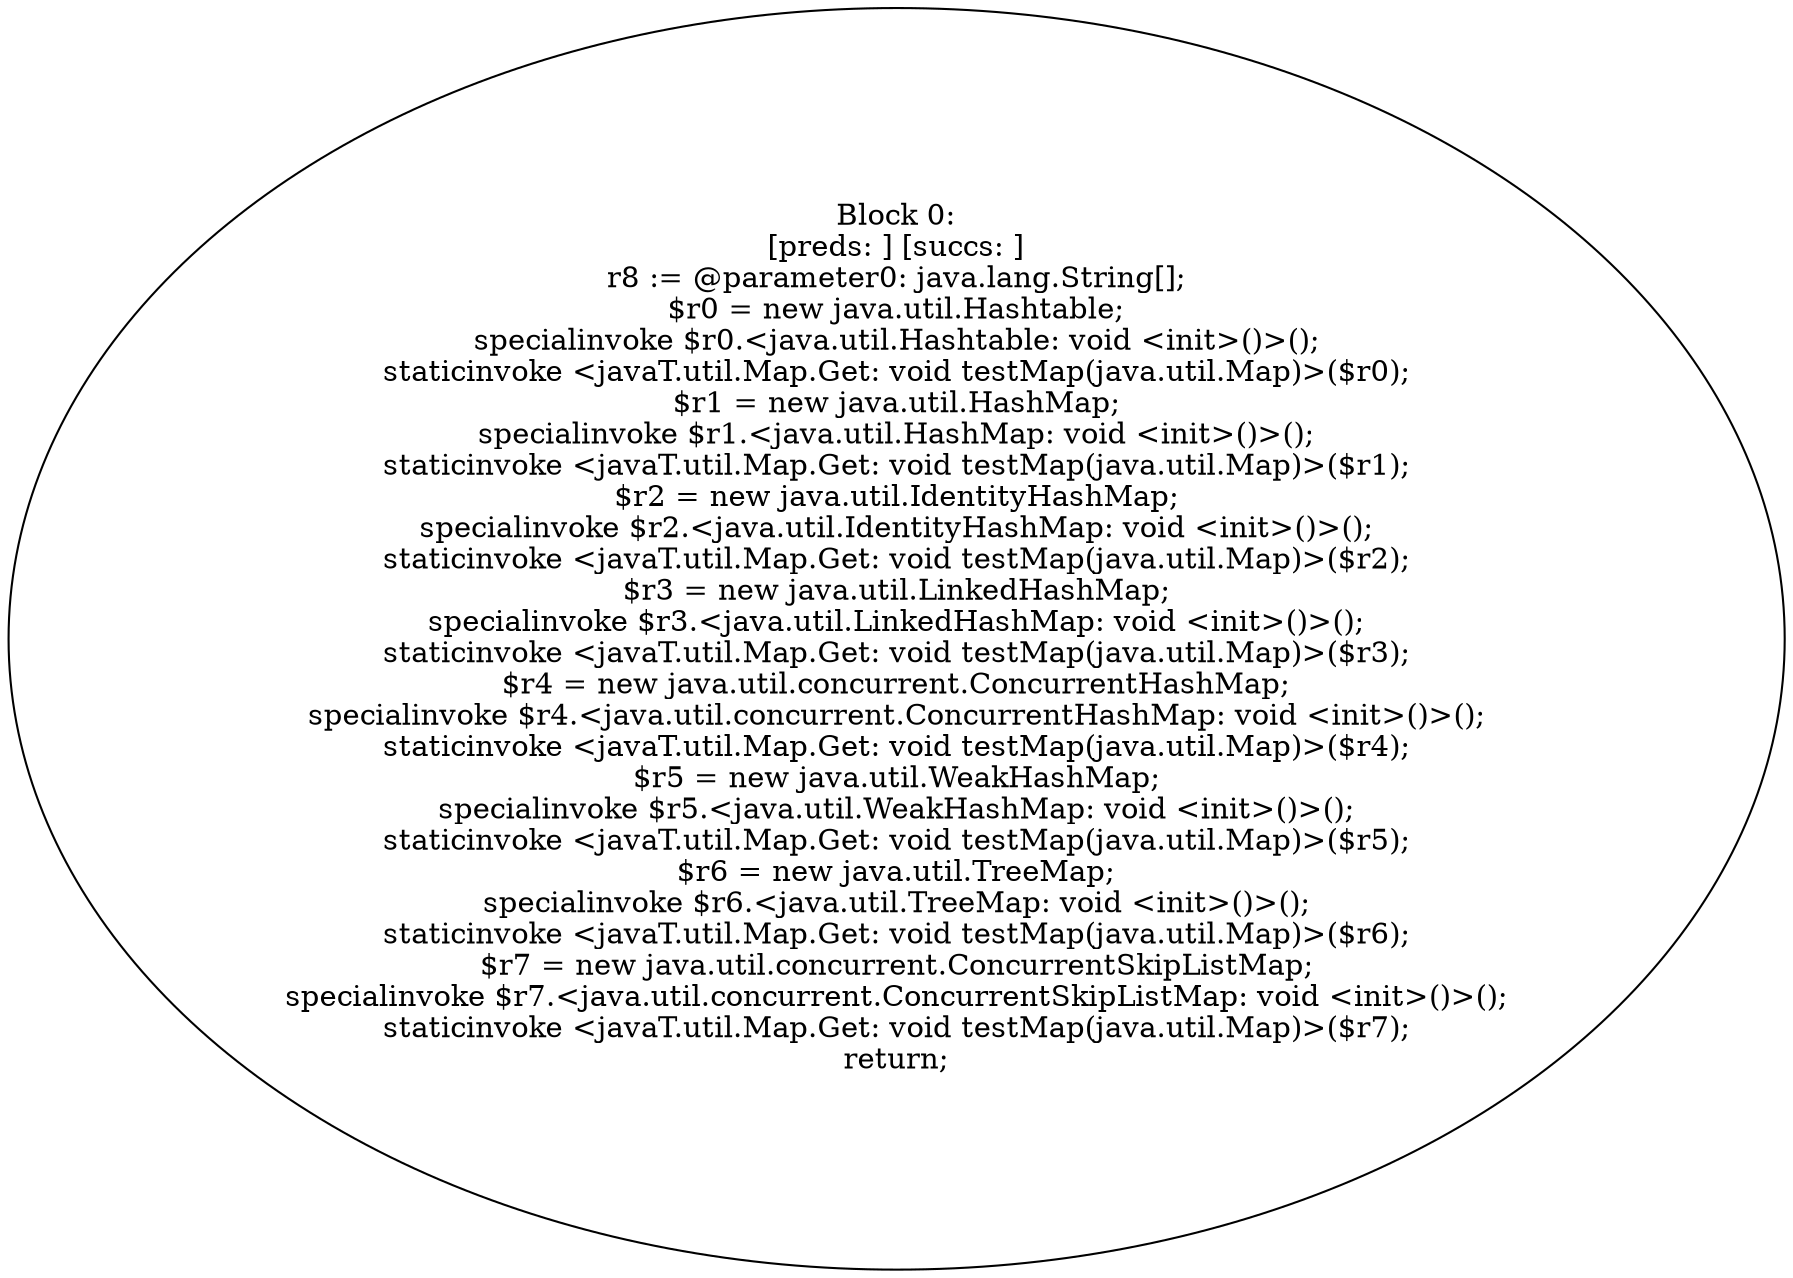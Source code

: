 digraph "unitGraph" {
    "Block 0:
[preds: ] [succs: ]
r8 := @parameter0: java.lang.String[];
$r0 = new java.util.Hashtable;
specialinvoke $r0.<java.util.Hashtable: void <init>()>();
staticinvoke <javaT.util.Map.Get: void testMap(java.util.Map)>($r0);
$r1 = new java.util.HashMap;
specialinvoke $r1.<java.util.HashMap: void <init>()>();
staticinvoke <javaT.util.Map.Get: void testMap(java.util.Map)>($r1);
$r2 = new java.util.IdentityHashMap;
specialinvoke $r2.<java.util.IdentityHashMap: void <init>()>();
staticinvoke <javaT.util.Map.Get: void testMap(java.util.Map)>($r2);
$r3 = new java.util.LinkedHashMap;
specialinvoke $r3.<java.util.LinkedHashMap: void <init>()>();
staticinvoke <javaT.util.Map.Get: void testMap(java.util.Map)>($r3);
$r4 = new java.util.concurrent.ConcurrentHashMap;
specialinvoke $r4.<java.util.concurrent.ConcurrentHashMap: void <init>()>();
staticinvoke <javaT.util.Map.Get: void testMap(java.util.Map)>($r4);
$r5 = new java.util.WeakHashMap;
specialinvoke $r5.<java.util.WeakHashMap: void <init>()>();
staticinvoke <javaT.util.Map.Get: void testMap(java.util.Map)>($r5);
$r6 = new java.util.TreeMap;
specialinvoke $r6.<java.util.TreeMap: void <init>()>();
staticinvoke <javaT.util.Map.Get: void testMap(java.util.Map)>($r6);
$r7 = new java.util.concurrent.ConcurrentSkipListMap;
specialinvoke $r7.<java.util.concurrent.ConcurrentSkipListMap: void <init>()>();
staticinvoke <javaT.util.Map.Get: void testMap(java.util.Map)>($r7);
return;
"
}
